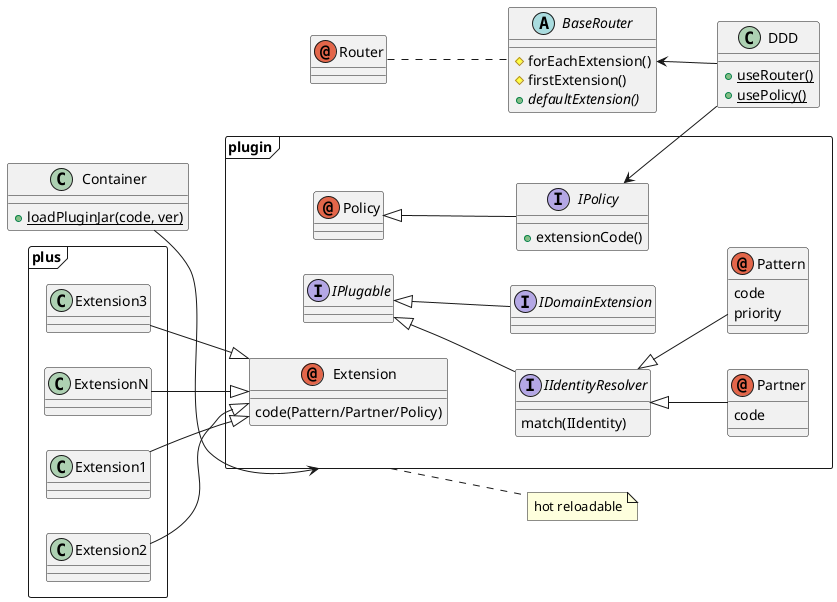 @startuml
skinparam handwritten false
skinparam shadowing<<with_shadow>> true
left to right direction

package plugin <<Frame>> {
    interface IIdentityResolver
    interface IDomainExtension
    interface IPlugable
    interface IPolicy
    annotation Partner
    annotation Pattern
    annotation Policy
    annotation Extension
}

note "hot reloadable" as N1
plugin .. N1

IPlugable <|-- IDomainExtension
IPlugable <|-- IIdentityResolver

Extension : code(Pattern/Partner/Policy)

annotation Router

abstract BaseRouter
BaseRouter : #forEachExtension()
BaseRouter : #firstExtension()
BaseRouter : {abstract} +defaultExtension()
DDD : {static} +useRouter()
DDD : {static} +usePolicy()
IIdentityResolver : match(IIdentity)

IIdentityResolver <|-- Pattern
IIdentityResolver <|-- Partner

IPolicy : +extensionCode()

Router .. BaseRouter
Policy <|-- IPolicy

BaseRouter <-- DDD
IPolicy <-- DDD

Container : {static} +loadPluginJar(code, ver)

Container --> plugin

Partner : code
Pattern : code
Pattern : priority

package plus <<Frame>> {
    Extension1 --|> Extension
    Extension2 --|> Extension
    Extension3 --|> Extension
    ExtensionN --|> Extension
}

@enduml
